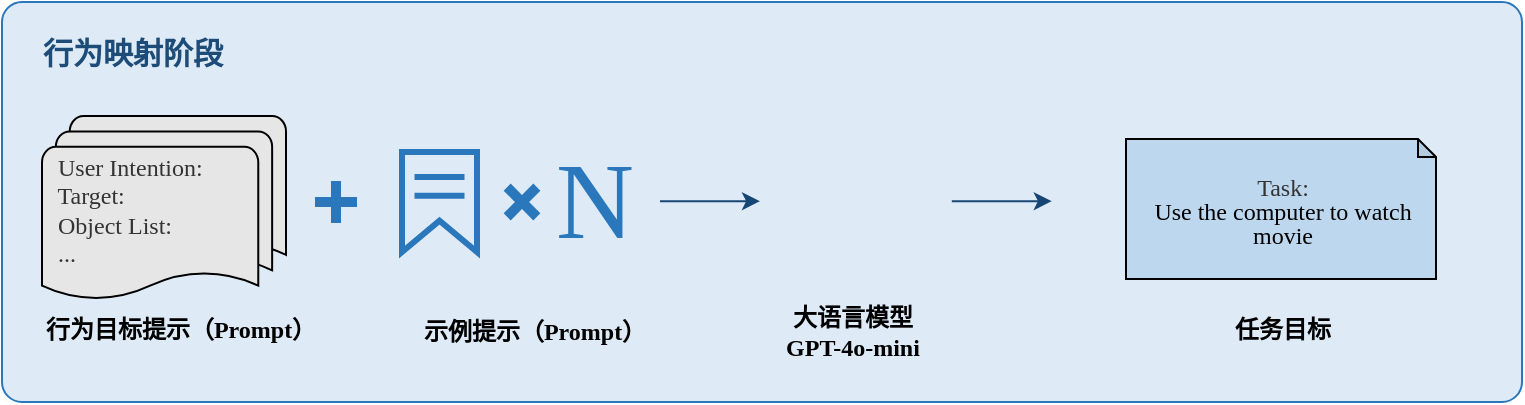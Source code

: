 <mxfile version="26.2.12">
  <diagram name="第 1 页" id="tJ9OrOXSROxzPLIEZxjT">
    <mxGraphModel dx="1724" dy="1171" grid="1" gridSize="10" guides="1" tooltips="1" connect="1" arrows="1" fold="1" page="1" pageScale="1" pageWidth="827" pageHeight="583" math="0" shadow="0">
      <root>
        <mxCell id="0" />
        <mxCell id="1" parent="0" />
        <mxCell id="0T5hQr4ZliG2wnaZxZNi-1" value="&lt;span style=&quot;color: rgba(0, 0, 0, 0); font-family: monospace; font-size: 0px; text-align: start; text-wrap-mode: nowrap;&quot;&gt;%3CmxGraphModel%3E%3Croot%3E%3CmxCell%20id%3D%220%22%2F%3E%3CmxCell%20id%3D%221%22%20parent%3D%220%22%2F%3E%3CmxCell%20id%3D%222%22%20value%3D%22%22%20style%3D%22shape%3Dcross%3BwhiteSpace%3Dwrap%3Bhtml%3D1%3BfillColor%3Dlight-dark(%232a77bc%2C%20%23ededed)%3BstrokeColor%3Dlight-dark(%232a77bc%2C%20%23ededed)%3Baspect%3Dfixed%3B%22%20vertex%3D%221%22%20parent%3D%221%22%3E%3CmxGeometry%20x%3D%22210.0%22%20y%3D%22290%22%20width%3D%2220%22%20height%3D%2220%22%20as%3D%22geometry%22%2F%3E%3C%2FmxCell%3E%3C%2Froot%3E%3C%2FmxGraphModel%3E&lt;/span&gt;" style="rounded=1;arcSize=5;whiteSpace=wrap;html=1;fillColor=light-dark(#deebf7, #1d293b);strokeColor=light-dark(#2a77bc, #5c79a3);container=1;" vertex="1" parent="1">
          <mxGeometry x="20" y="40" width="760" height="200" as="geometry" />
        </mxCell>
        <mxCell id="0T5hQr4ZliG2wnaZxZNi-2" value="&lt;font style=&quot;font-size: 54px; color: light-dark(rgb(42, 119, 188), rgb(237, 237, 237));&quot; face=&quot;Times New Roman&quot;&gt;N&lt;/font&gt;" style="text;html=1;align=center;verticalAlign=middle;resizable=0;points=[];autosize=1;strokeColor=none;fillColor=none;" vertex="1" parent="0T5hQr4ZliG2wnaZxZNi-1">
          <mxGeometry x="267" y="61.5" width="57" height="77" as="geometry" />
        </mxCell>
        <mxCell id="0T5hQr4ZliG2wnaZxZNi-3" style="edgeStyle=orthogonalEdgeStyle;rounded=1;orthogonalLoop=1;jettySize=auto;html=1;fillColor=#1ba1e2;strokeColor=light-dark(#164673, #51afe7);curved=0;textShadow=1;" edge="1" parent="0T5hQr4ZliG2wnaZxZNi-1">
          <mxGeometry relative="1" as="geometry">
            <mxPoint x="329" y="99.58" as="sourcePoint" />
            <mxPoint x="379" y="99.58" as="targetPoint" />
          </mxGeometry>
        </mxCell>
        <mxCell id="0T5hQr4ZliG2wnaZxZNi-4" value="" style="group" vertex="1" connectable="0" parent="0T5hQr4ZliG2wnaZxZNi-1">
          <mxGeometry x="382" y="52.31" width="99.9" height="120.37" as="geometry" />
        </mxCell>
        <mxCell id="0T5hQr4ZliG2wnaZxZNi-5" value="" style="group" vertex="1" connectable="0" parent="0T5hQr4ZliG2wnaZxZNi-4">
          <mxGeometry width="99.9" height="120.37" as="geometry" />
        </mxCell>
        <mxCell id="0T5hQr4ZliG2wnaZxZNi-6" value="" style="group;fontStyle=0;strokeWidth=2;" vertex="1" connectable="0" parent="0T5hQr4ZliG2wnaZxZNi-5">
          <mxGeometry width="99.9" height="120.37" as="geometry" />
        </mxCell>
        <mxCell id="0T5hQr4ZliG2wnaZxZNi-7" value="&lt;b&gt;&lt;font face=&quot;Times New Roman&quot;&gt;大语言模型&lt;/font&gt;&lt;/b&gt;&lt;div&gt;&lt;b&gt;&lt;font face=&quot;Times New Roman&quot;&gt;GPT-4o-mini&lt;/font&gt;&lt;/b&gt;&lt;/div&gt;" style="text;html=1;align=center;verticalAlign=middle;resizable=0;points=[];autosize=1;strokeColor=none;fillColor=none;" vertex="1" parent="0T5hQr4ZliG2wnaZxZNi-6">
          <mxGeometry x="-1.63" y="92.69" width="90" height="40" as="geometry" />
        </mxCell>
        <mxCell id="0T5hQr4ZliG2wnaZxZNi-8" value="" style="shape=image;html=1;verticalAlign=top;verticalLabelPosition=bottom;labelBackgroundColor=#ffffff;imageAspect=0;aspect=fixed;image=https://cdn0.iconfinder.com/data/icons/phosphor-light-vol-1/256/brain-light-128.png;imageBackground=none;imageBorder=none;" vertex="1" parent="0T5hQr4ZliG2wnaZxZNi-4">
          <mxGeometry x="10.69" y="15" width="65.37" height="65.37" as="geometry" />
        </mxCell>
        <mxCell id="0T5hQr4ZliG2wnaZxZNi-9" value="" style="shape=cross;whiteSpace=wrap;html=1;fillColor=light-dark(#2a77bc, #ededed);strokeColor=light-dark(#2a77bc, #ededed);aspect=fixed;" vertex="1" parent="0T5hQr4ZliG2wnaZxZNi-1">
          <mxGeometry x="157.0" y="90" width="20" height="20" as="geometry" />
        </mxCell>
        <mxCell id="0T5hQr4ZliG2wnaZxZNi-10" value="&lt;div style=&quot;text-align: center; line-height: 100%;&quot;&gt;&lt;span style=&quot;color: rgb(51, 51, 51); font-family: &amp;quot;Times New Roman&amp;quot;; background-color: transparent; text-align: left;&quot;&gt;Task:&lt;/span&gt;&lt;/div&gt;&lt;div style=&quot;text-align: center; line-height: 100%;&quot;&gt;&lt;font face=&quot;Times New Roman&quot;&gt;Use the computer to watch movie&lt;/font&gt;&lt;/div&gt;" style="shape=note;whiteSpace=wrap;html=1;backgroundOutline=1;darkOpacity=0.05;align=left;size=9;fillColor=light-dark(#bdd7ee, #ededed);" vertex="1" parent="0T5hQr4ZliG2wnaZxZNi-1">
          <mxGeometry x="562" y="68.5" width="155" height="70" as="geometry" />
        </mxCell>
        <mxCell id="0T5hQr4ZliG2wnaZxZNi-11" style="edgeStyle=orthogonalEdgeStyle;rounded=1;orthogonalLoop=1;jettySize=auto;html=1;fillColor=#1ba1e2;strokeColor=light-dark(#164673, #51afe7);curved=0;textShadow=1;" edge="1" parent="0T5hQr4ZliG2wnaZxZNi-1">
          <mxGeometry relative="1" as="geometry">
            <mxPoint x="474.9" y="99.58" as="sourcePoint" />
            <mxPoint x="524.9" y="99.58" as="targetPoint" />
          </mxGeometry>
        </mxCell>
        <mxCell id="0T5hQr4ZliG2wnaZxZNi-12" value="&lt;font face=&quot;Helvetica&quot;&gt;&lt;b style=&quot;&quot;&gt;任务目标&lt;/b&gt;&lt;/font&gt;" style="text;html=1;align=center;verticalAlign=middle;resizable=0;points=[];autosize=1;strokeColor=none;fillColor=none;" vertex="1" parent="0T5hQr4ZliG2wnaZxZNi-1">
          <mxGeometry x="606.5" y="151" width="66" height="26" as="geometry" />
        </mxCell>
        <mxCell id="0T5hQr4ZliG2wnaZxZNi-14" value="&lt;b&gt;&lt;font face=&quot;Times New Roman&quot;&gt;行为目标提示（Prompt）&lt;/font&gt;&lt;/b&gt;" style="text;html=1;align=center;verticalAlign=middle;resizable=0;points=[];autosize=1;strokeColor=none;fillColor=none;" vertex="1" parent="0T5hQr4ZliG2wnaZxZNi-1">
          <mxGeometry x="12" y="151" width="153" height="26" as="geometry" />
        </mxCell>
        <mxCell id="0T5hQr4ZliG2wnaZxZNi-15" value="&lt;font face=&quot;Times New Roman&quot;&gt;&lt;span style=&quot;font-size: 15px;&quot;&gt;行为映射阶段&lt;/span&gt;&lt;/font&gt;" style="text;html=1;align=center;verticalAlign=middle;resizable=0;points=[];autosize=1;strokeColor=none;fillColor=none;fontColor=light-dark(#1c4c77, #a1cdf9);fontStyle=1" vertex="1" parent="1">
          <mxGeometry x="31" y="50" width="108" height="30" as="geometry" />
        </mxCell>
        <mxCell id="0T5hQr4ZliG2wnaZxZNi-16" value="" style="group;align=left;" vertex="1" connectable="0" parent="1">
          <mxGeometry x="50" y="80" width="127" height="145" as="geometry" />
        </mxCell>
        <mxCell id="0T5hQr4ZliG2wnaZxZNi-17" value="&lt;div style=&quot;color: rgb(51, 51, 51);&quot;&gt;&lt;span style=&quot;background-color: transparent; color: light-dark(rgb(51, 51, 51), rgb(193, 193, 193));&quot;&gt;&lt;font face=&quot;Times New Roman&quot;&gt;&amp;nbsp; User Intention:&lt;/font&gt;&lt;/span&gt;&lt;/div&gt;&lt;div style=&quot;color: rgb(51, 51, 51);&quot;&gt;&lt;span style=&quot;background-color: transparent; color: light-dark(rgb(51, 51, 51), rgb(193, 193, 193));&quot;&gt;&lt;font face=&quot;Times New Roman&quot;&gt;&amp;nbsp; Target:&lt;/font&gt;&lt;/span&gt;&lt;/div&gt;&lt;div style=&quot;color: rgb(51, 51, 51);&quot;&gt;&lt;font face=&quot;Times New Roman&quot;&gt;&amp;nbsp; Object List:&lt;/font&gt;&lt;/div&gt;&lt;div style=&quot;color: rgb(51, 51, 51);&quot;&gt;&lt;font face=&quot;Times New Roman&quot;&gt;&amp;nbsp; ...&lt;/font&gt;&lt;/div&gt;" style="strokeWidth=1;html=1;shape=mxgraph.flowchart.multi-document;whiteSpace=wrap;align=left;fillColor=light-dark(#e7e6e6, #ededed);" vertex="1" parent="0T5hQr4ZliG2wnaZxZNi-16">
          <mxGeometry x="-10" y="17" width="122" height="93" as="geometry" />
        </mxCell>
        <mxCell id="0T5hQr4ZliG2wnaZxZNi-18" value="&lt;b&gt;&lt;font face=&quot;Times New Roman&quot;&gt;示例提示（Prompt）&lt;/font&gt;&lt;/b&gt;" style="text;html=1;align=center;verticalAlign=middle;resizable=0;points=[];autosize=1;strokeColor=none;fillColor=none;" vertex="1" parent="1">
          <mxGeometry x="221" y="192" width="129" height="26" as="geometry" />
        </mxCell>
        <mxCell id="0T5hQr4ZliG2wnaZxZNi-19" value="" style="html=1;verticalLabelPosition=bottom;align=center;labelBackgroundColor=#ffffff;verticalAlign=top;strokeWidth=3;strokeColor=light-dark(#2a77bc, #32a0ff);shadow=0;dashed=0;shape=mxgraph.ios7.icons.bookmark;fillColor=none;aspect=fixed;" vertex="1" parent="1">
          <mxGeometry x="220" y="115" width="37.5" height="50" as="geometry" />
        </mxCell>
        <mxCell id="0T5hQr4ZliG2wnaZxZNi-20" value="" style="shape=cross;whiteSpace=wrap;html=1;fillColor=light-dark(#2a77bc, #ededed);strokeColor=light-dark(#2a77bc, #ededed);aspect=fixed;rotation=45;" vertex="1" parent="1">
          <mxGeometry x="270" y="130" width="20" height="20" as="geometry" />
        </mxCell>
      </root>
    </mxGraphModel>
  </diagram>
</mxfile>
